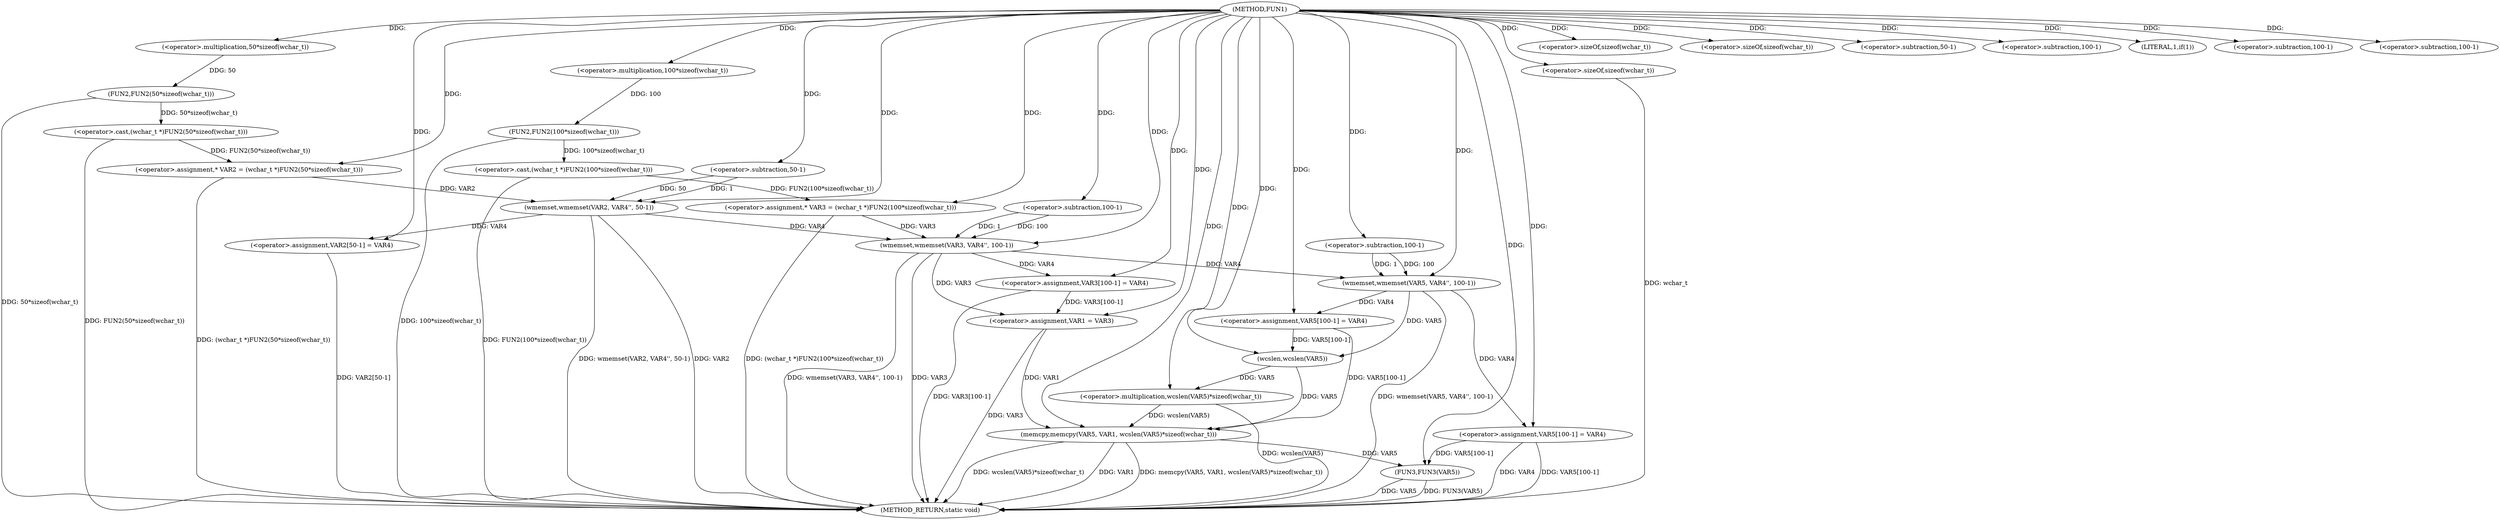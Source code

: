 digraph FUN1 {  
"1000100" [label = "(METHOD,FUN1)" ]
"1000187" [label = "(METHOD_RETURN,static void)" ]
"1000104" [label = "(<operator>.assignment,* VAR2 = (wchar_t *)FUN2(50*sizeof(wchar_t)))" ]
"1000106" [label = "(<operator>.cast,(wchar_t *)FUN2(50*sizeof(wchar_t)))" ]
"1000108" [label = "(FUN2,FUN2(50*sizeof(wchar_t)))" ]
"1000109" [label = "(<operator>.multiplication,50*sizeof(wchar_t))" ]
"1000111" [label = "(<operator>.sizeOf,sizeof(wchar_t))" ]
"1000114" [label = "(<operator>.assignment,* VAR3 = (wchar_t *)FUN2(100*sizeof(wchar_t)))" ]
"1000116" [label = "(<operator>.cast,(wchar_t *)FUN2(100*sizeof(wchar_t)))" ]
"1000118" [label = "(FUN2,FUN2(100*sizeof(wchar_t)))" ]
"1000119" [label = "(<operator>.multiplication,100*sizeof(wchar_t))" ]
"1000121" [label = "(<operator>.sizeOf,sizeof(wchar_t))" ]
"1000123" [label = "(wmemset,wmemset(VAR2, VAR4'', 50-1))" ]
"1000126" [label = "(<operator>.subtraction,50-1)" ]
"1000129" [label = "(<operator>.assignment,VAR2[50-1] = VAR4)" ]
"1000132" [label = "(<operator>.subtraction,50-1)" ]
"1000136" [label = "(wmemset,wmemset(VAR3, VAR4'', 100-1))" ]
"1000139" [label = "(<operator>.subtraction,100-1)" ]
"1000142" [label = "(<operator>.assignment,VAR3[100-1] = VAR4)" ]
"1000145" [label = "(<operator>.subtraction,100-1)" ]
"1000150" [label = "(LITERAL,1,if(1))" ]
"1000152" [label = "(<operator>.assignment,VAR1 = VAR3)" ]
"1000157" [label = "(wmemset,wmemset(VAR5, VAR4'', 100-1))" ]
"1000160" [label = "(<operator>.subtraction,100-1)" ]
"1000163" [label = "(<operator>.assignment,VAR5[100-1] = VAR4)" ]
"1000166" [label = "(<operator>.subtraction,100-1)" ]
"1000170" [label = "(memcpy,memcpy(VAR5, VAR1, wcslen(VAR5)*sizeof(wchar_t)))" ]
"1000173" [label = "(<operator>.multiplication,wcslen(VAR5)*sizeof(wchar_t))" ]
"1000174" [label = "(wcslen,wcslen(VAR5))" ]
"1000176" [label = "(<operator>.sizeOf,sizeof(wchar_t))" ]
"1000178" [label = "(<operator>.assignment,VAR5[100-1] = VAR4)" ]
"1000181" [label = "(<operator>.subtraction,100-1)" ]
"1000185" [label = "(FUN3,FUN3(VAR5))" ]
  "1000106" -> "1000187"  [ label = "DDG: FUN2(50*sizeof(wchar_t))"] 
  "1000185" -> "1000187"  [ label = "DDG: FUN3(VAR5)"] 
  "1000157" -> "1000187"  [ label = "DDG: wmemset(VAR5, VAR4'', 100-1)"] 
  "1000116" -> "1000187"  [ label = "DDG: FUN2(100*sizeof(wchar_t))"] 
  "1000152" -> "1000187"  [ label = "DDG: VAR3"] 
  "1000170" -> "1000187"  [ label = "DDG: wcslen(VAR5)*sizeof(wchar_t)"] 
  "1000118" -> "1000187"  [ label = "DDG: 100*sizeof(wchar_t)"] 
  "1000114" -> "1000187"  [ label = "DDG: (wchar_t *)FUN2(100*sizeof(wchar_t))"] 
  "1000123" -> "1000187"  [ label = "DDG: VAR2"] 
  "1000129" -> "1000187"  [ label = "DDG: VAR2[50-1]"] 
  "1000185" -> "1000187"  [ label = "DDG: VAR5"] 
  "1000170" -> "1000187"  [ label = "DDG: VAR1"] 
  "1000178" -> "1000187"  [ label = "DDG: VAR5[100-1]"] 
  "1000123" -> "1000187"  [ label = "DDG: wmemset(VAR2, VAR4'', 50-1)"] 
  "1000178" -> "1000187"  [ label = "DDG: VAR4"] 
  "1000142" -> "1000187"  [ label = "DDG: VAR3[100-1]"] 
  "1000136" -> "1000187"  [ label = "DDG: wmemset(VAR3, VAR4'', 100-1)"] 
  "1000176" -> "1000187"  [ label = "DDG: wchar_t"] 
  "1000170" -> "1000187"  [ label = "DDG: memcpy(VAR5, VAR1, wcslen(VAR5)*sizeof(wchar_t))"] 
  "1000173" -> "1000187"  [ label = "DDG: wcslen(VAR5)"] 
  "1000136" -> "1000187"  [ label = "DDG: VAR3"] 
  "1000104" -> "1000187"  [ label = "DDG: (wchar_t *)FUN2(50*sizeof(wchar_t))"] 
  "1000108" -> "1000187"  [ label = "DDG: 50*sizeof(wchar_t)"] 
  "1000106" -> "1000104"  [ label = "DDG: FUN2(50*sizeof(wchar_t))"] 
  "1000100" -> "1000104"  [ label = "DDG: "] 
  "1000108" -> "1000106"  [ label = "DDG: 50*sizeof(wchar_t)"] 
  "1000109" -> "1000108"  [ label = "DDG: 50"] 
  "1000100" -> "1000109"  [ label = "DDG: "] 
  "1000100" -> "1000111"  [ label = "DDG: "] 
  "1000116" -> "1000114"  [ label = "DDG: FUN2(100*sizeof(wchar_t))"] 
  "1000100" -> "1000114"  [ label = "DDG: "] 
  "1000118" -> "1000116"  [ label = "DDG: 100*sizeof(wchar_t)"] 
  "1000119" -> "1000118"  [ label = "DDG: 100"] 
  "1000100" -> "1000119"  [ label = "DDG: "] 
  "1000100" -> "1000121"  [ label = "DDG: "] 
  "1000104" -> "1000123"  [ label = "DDG: VAR2"] 
  "1000100" -> "1000123"  [ label = "DDG: "] 
  "1000126" -> "1000123"  [ label = "DDG: 50"] 
  "1000126" -> "1000123"  [ label = "DDG: 1"] 
  "1000100" -> "1000126"  [ label = "DDG: "] 
  "1000123" -> "1000129"  [ label = "DDG: VAR4"] 
  "1000100" -> "1000129"  [ label = "DDG: "] 
  "1000100" -> "1000132"  [ label = "DDG: "] 
  "1000114" -> "1000136"  [ label = "DDG: VAR3"] 
  "1000100" -> "1000136"  [ label = "DDG: "] 
  "1000123" -> "1000136"  [ label = "DDG: VAR4"] 
  "1000139" -> "1000136"  [ label = "DDG: 100"] 
  "1000139" -> "1000136"  [ label = "DDG: 1"] 
  "1000100" -> "1000139"  [ label = "DDG: "] 
  "1000136" -> "1000142"  [ label = "DDG: VAR4"] 
  "1000100" -> "1000142"  [ label = "DDG: "] 
  "1000100" -> "1000145"  [ label = "DDG: "] 
  "1000100" -> "1000150"  [ label = "DDG: "] 
  "1000142" -> "1000152"  [ label = "DDG: VAR3[100-1]"] 
  "1000136" -> "1000152"  [ label = "DDG: VAR3"] 
  "1000100" -> "1000152"  [ label = "DDG: "] 
  "1000100" -> "1000157"  [ label = "DDG: "] 
  "1000136" -> "1000157"  [ label = "DDG: VAR4"] 
  "1000160" -> "1000157"  [ label = "DDG: 100"] 
  "1000160" -> "1000157"  [ label = "DDG: 1"] 
  "1000100" -> "1000160"  [ label = "DDG: "] 
  "1000157" -> "1000163"  [ label = "DDG: VAR4"] 
  "1000100" -> "1000163"  [ label = "DDG: "] 
  "1000100" -> "1000166"  [ label = "DDG: "] 
  "1000163" -> "1000170"  [ label = "DDG: VAR5[100-1]"] 
  "1000174" -> "1000170"  [ label = "DDG: VAR5"] 
  "1000100" -> "1000170"  [ label = "DDG: "] 
  "1000152" -> "1000170"  [ label = "DDG: VAR1"] 
  "1000173" -> "1000170"  [ label = "DDG: wcslen(VAR5)"] 
  "1000174" -> "1000173"  [ label = "DDG: VAR5"] 
  "1000163" -> "1000174"  [ label = "DDG: VAR5[100-1]"] 
  "1000157" -> "1000174"  [ label = "DDG: VAR5"] 
  "1000100" -> "1000174"  [ label = "DDG: "] 
  "1000100" -> "1000173"  [ label = "DDG: "] 
  "1000100" -> "1000176"  [ label = "DDG: "] 
  "1000100" -> "1000178"  [ label = "DDG: "] 
  "1000157" -> "1000178"  [ label = "DDG: VAR4"] 
  "1000100" -> "1000181"  [ label = "DDG: "] 
  "1000178" -> "1000185"  [ label = "DDG: VAR5[100-1]"] 
  "1000170" -> "1000185"  [ label = "DDG: VAR5"] 
  "1000100" -> "1000185"  [ label = "DDG: "] 
}
